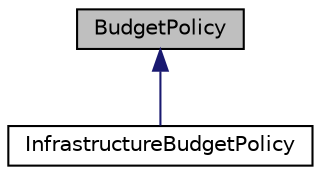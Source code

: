 digraph "BudgetPolicy"
{
 // LATEX_PDF_SIZE
  edge [fontname="Helvetica",fontsize="10",labelfontname="Helvetica",labelfontsize="10"];
  node [fontname="Helvetica",fontsize="10",shape=record];
  Node1 [label="BudgetPolicy",height=0.2,width=0.4,color="black", fillcolor="grey75", style="filled", fontcolor="black",tooltip="Abstract base class for budget policies in a city structure."];
  Node1 -> Node2 [dir="back",color="midnightblue",fontsize="10",style="solid",fontname="Helvetica"];
  Node2 [label="InfrastructureBudgetPolicy",height=0.2,width=0.4,color="black", fillcolor="white", style="filled",URL="$classInfrastructureBudgetPolicy.html",tooltip="Budget policy for allocating funds specifically for infrastructure projects."];
}
